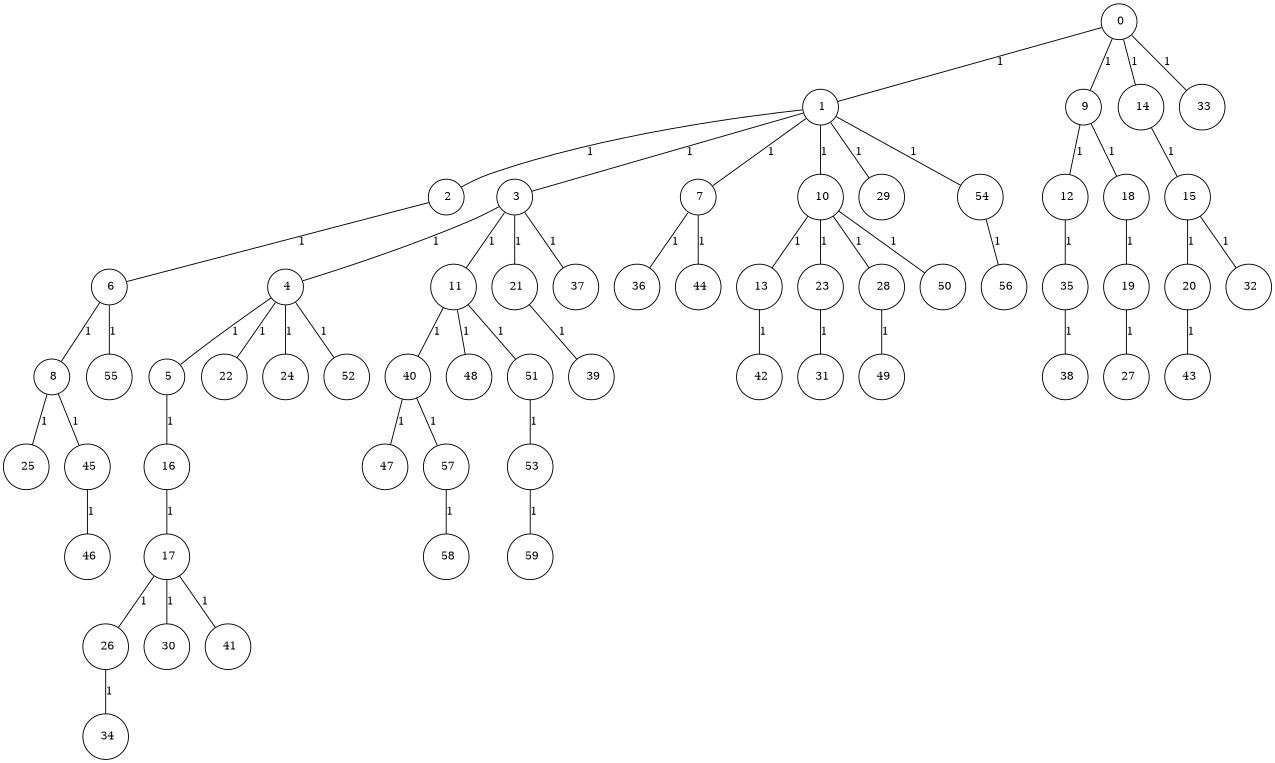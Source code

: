 graph G {
size="8.5,11;"
ratio = "expand;"
fixedsize="true;"
overlap="scale;"
node[shape=circle,width=.12,hight=.12,fontsize=12]
edge[fontsize=12]

0[label=" 0" color=black, pos="1.7429075,2.220921!"];
1[label=" 1" color=black, pos="0.7522334,1.6353663!"];
2[label=" 2" color=black, pos="0.37837776,0.71624222!"];
3[label=" 3" color=black, pos="0.44329393,2.1715663!"];
4[label=" 4" color=black, pos="0.52714574,2.5585925!"];
5[label=" 5" color=black, pos="1.8487222,0.77286828!"];
6[label=" 6" color=black, pos="1.1213187,2.5229358!"];
7[label=" 7" color=black, pos="0.81481472,0.082918014!"];
8[label=" 8" color=black, pos="1.1598861,0.43064443!"];
9[label=" 9" color=black, pos="1.2790257,2.3881082!"];
10[label=" 10" color=black, pos="0.71710151,0.65178125!"];
11[label=" 11" color=black, pos="0.37629115,0.69682709!"];
12[label=" 12" color=black, pos="0.31732304,2.6653937!"];
13[label=" 13" color=black, pos="2.4000476,2.1438788!"];
14[label=" 14" color=black, pos="1.845853,1.5443828!"];
15[label=" 15" color=black, pos="1.5077862,0.21838992!"];
16[label=" 16" color=black, pos="2.9311398,0.57979176!"];
17[label=" 17" color=black, pos="0.71504507,0.86756893!"];
18[label=" 18" color=black, pos="1.0722504,2.592542!"];
19[label=" 19" color=black, pos="1.3426977,1.3519785!"];
20[label=" 20" color=black, pos="2.5447887,0.82606603!"];
21[label=" 21" color=black, pos="0.45563422,1.4662026!"];
22[label=" 22" color=black, pos="0.63675951,0.96215501!"];
23[label=" 23" color=black, pos="2.6378862,2.812218!"];
24[label=" 24" color=black, pos="2.8295793,0.7791915!"];
25[label=" 25" color=black, pos="0.35990973,2.9767709!"];
26[label=" 26" color=black, pos="1.1661106,2.8807017!"];
27[label=" 27" color=black, pos="2.8586821,2.1688291!"];
28[label=" 28" color=black, pos="1.2500524,1.348307!"];
29[label=" 29" color=black, pos="0.96483993,2.0071738!"];
30[label=" 30" color=black, pos="2.825095,1.7461452!"];
31[label=" 31" color=black, pos="1.1498738,0.032007171!"];
32[label=" 32" color=black, pos="1.9503729,2.5240774!"];
33[label=" 33" color=black, pos="2.4579591,1.7424428!"];
34[label=" 34" color=black, pos="0.070161319,1.132878!"];
35[label=" 35" color=black, pos="2.8558246,0.33231412!"];
36[label=" 36" color=black, pos="1.2966021,1.8115636!"];
37[label=" 37" color=black, pos="1.4951308,2.8630415!"];
38[label=" 38" color=black, pos="2.7880663,0.783207!"];
39[label=" 39" color=black, pos="1.1675498,0.9173931!"];
40[label=" 40" color=black, pos="1.6264128,0.42820537!"];
41[label=" 41" color=black, pos="2.9423189,0.70844163!"];
42[label=" 42" color=black, pos="0.79379263,1.9413236!"];
43[label=" 43" color=black, pos="1.1430267,2.7554943!"];
44[label=" 44" color=black, pos="0.95425886,1.7010709!"];
45[label=" 45" color=black, pos="0.38579527,1.7696155!"];
46[label=" 46" color=black, pos="1.1732991,1.1118016!"];
47[label=" 47" color=black, pos="1.3680366,1.4587717!"];
48[label=" 48" color=black, pos="2.4706652,1.0788214!"];
49[label=" 49" color=black, pos="1.0576252,2.4254643!"];
50[label=" 50" color=black, pos="1.6285827,1.5010351!"];
51[label=" 51" color=black, pos="0.64042559,1.2112382!"];
52[label=" 52" color=black, pos="2.8235872,0.044074096!"];
53[label=" 53" color=black, pos="0.47642155,0.38324402!"];
54[label=" 54" color=black, pos="0.36651203,2.9905696!"];
55[label=" 55" color=black, pos="2.5242402,1.7289981!"];
56[label=" 56" color=black, pos="1.3363182,1.4078895!"];
57[label=" 57" color=black, pos="2.5950826,1.2453612!"];
58[label=" 58" color=black, pos="0.2001417,1.9952746!"];
59[label=" 59" color=black, pos="2.0029257,2.4352517!"];
0--1[label="1"]
0--9[label="1"]
0--14[label="1"]
0--33[label="1"]
1--2[label="1"]
1--3[label="1"]
1--7[label="1"]
1--10[label="1"]
1--29[label="1"]
1--54[label="1"]
2--6[label="1"]
3--4[label="1"]
3--11[label="1"]
3--21[label="1"]
3--37[label="1"]
4--5[label="1"]
4--22[label="1"]
4--24[label="1"]
4--52[label="1"]
5--16[label="1"]
6--8[label="1"]
6--55[label="1"]
7--36[label="1"]
7--44[label="1"]
8--25[label="1"]
8--45[label="1"]
9--12[label="1"]
9--18[label="1"]
10--13[label="1"]
10--23[label="1"]
10--28[label="1"]
10--50[label="1"]
11--40[label="1"]
11--48[label="1"]
11--51[label="1"]
12--35[label="1"]
13--42[label="1"]
14--15[label="1"]
15--20[label="1"]
15--32[label="1"]
16--17[label="1"]
17--26[label="1"]
17--30[label="1"]
17--41[label="1"]
18--19[label="1"]
19--27[label="1"]
20--43[label="1"]
21--39[label="1"]
23--31[label="1"]
26--34[label="1"]
28--49[label="1"]
35--38[label="1"]
40--47[label="1"]
40--57[label="1"]
45--46[label="1"]
51--53[label="1"]
53--59[label="1"]
54--56[label="1"]
57--58[label="1"]

}
